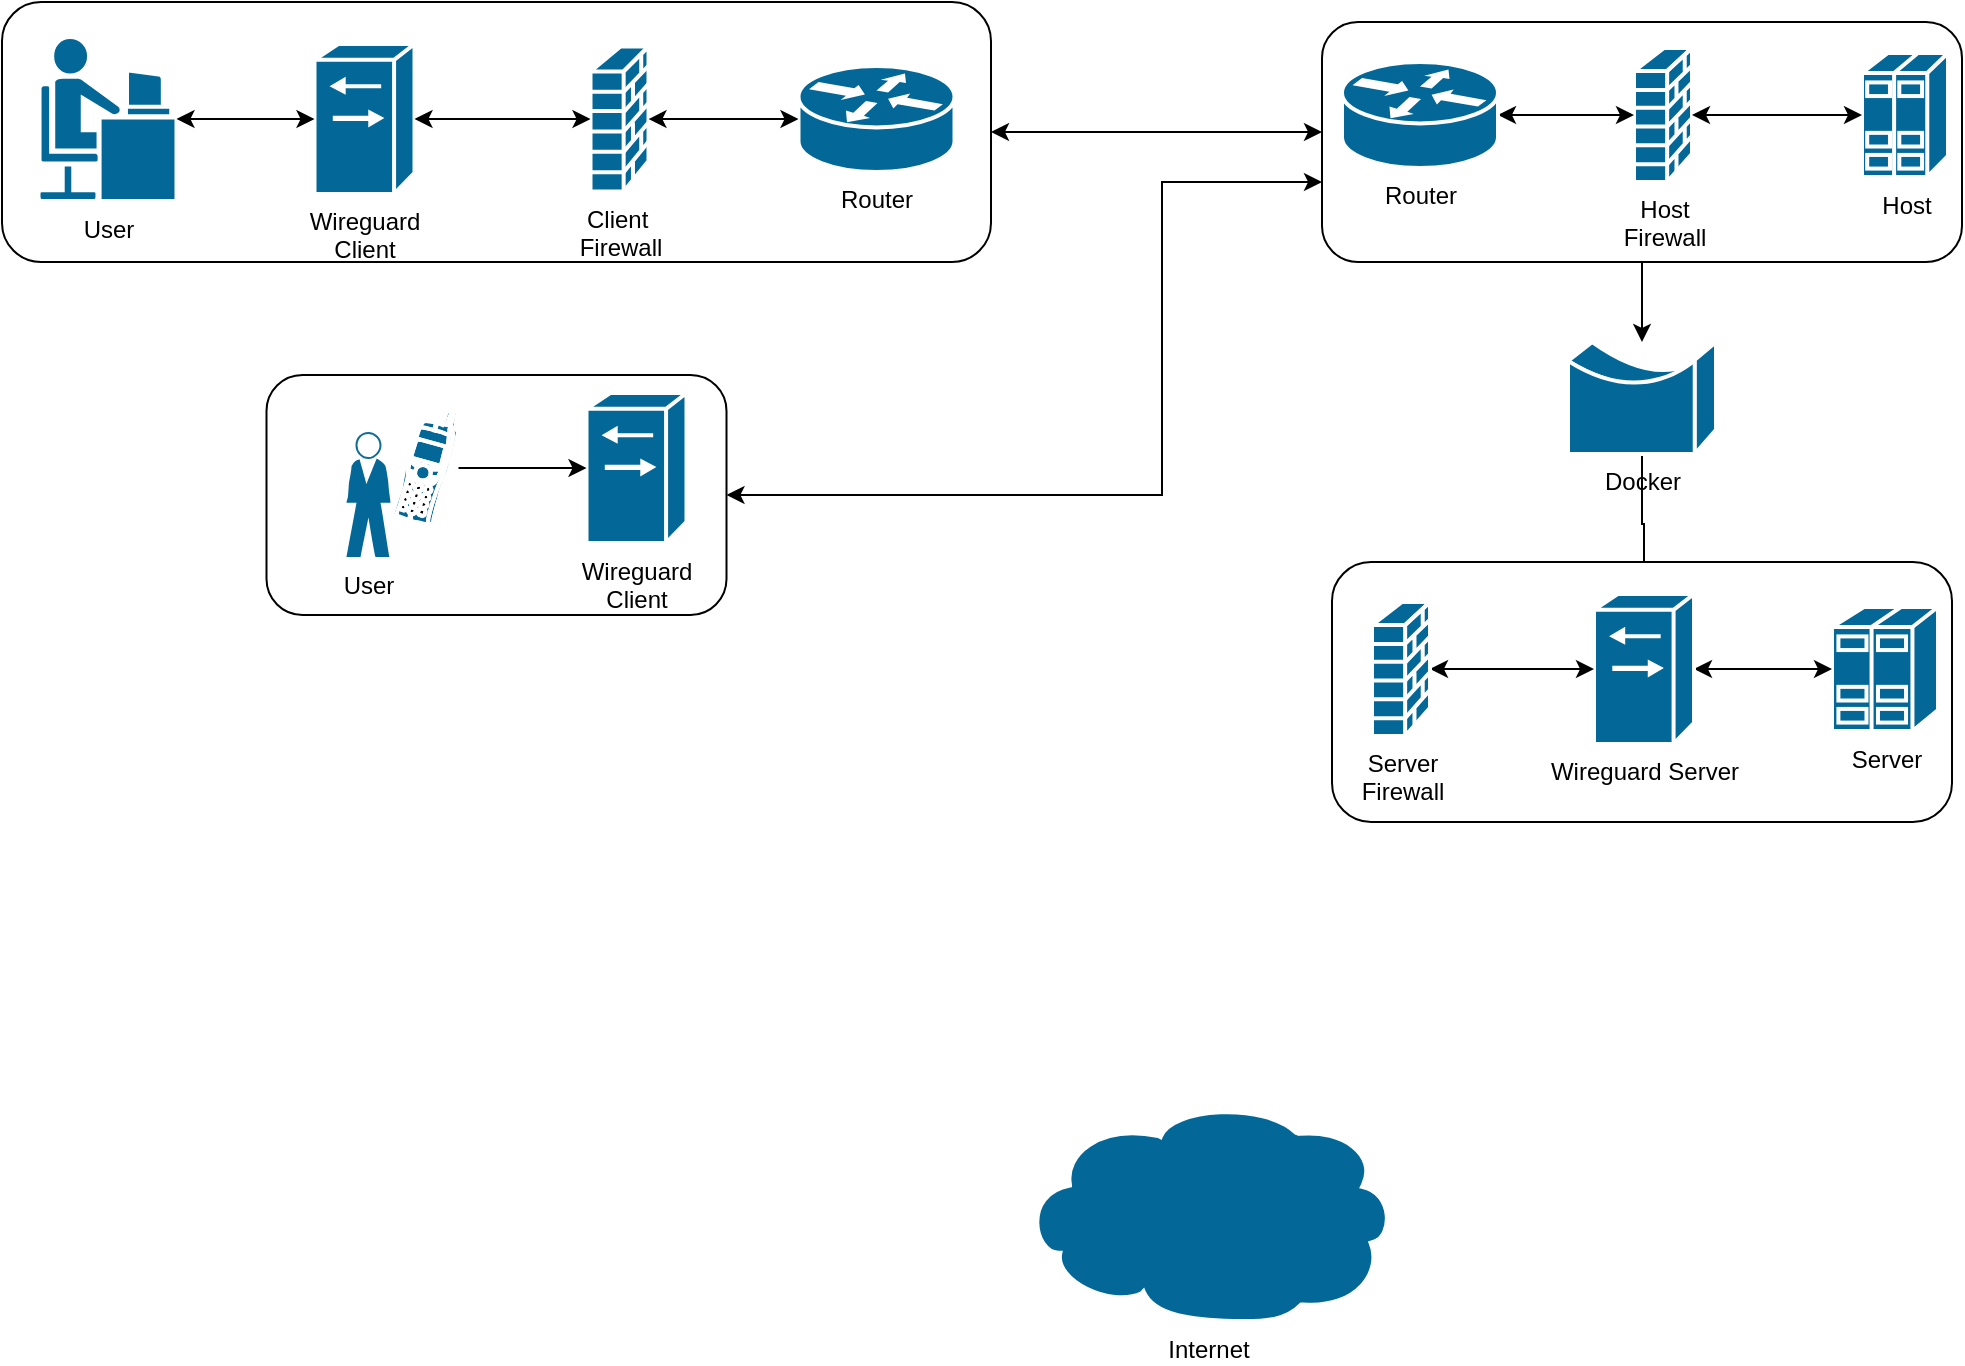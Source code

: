 <mxfile version="21.6.8" type="github">
  <diagram id="6a731a19-8d31-9384-78a2-239565b7b9f0" name="Page-1">
    <mxGraphModel dx="1057" dy="578" grid="1" gridSize="10" guides="1" tooltips="1" connect="1" arrows="1" fold="1" page="1" pageScale="1" pageWidth="827" pageHeight="1169" background="none" math="0" shadow="0">
      <root>
        <mxCell id="0" />
        <mxCell id="1" parent="0" />
        <mxCell id="pyfSCo66cifnsj62iawL-2275" value="&lt;div&gt;Internet&lt;/div&gt;" style="shape=mxgraph.cisco.storage.cloud;sketch=0;html=1;pointerEvents=1;dashed=0;fillColor=#036897;strokeColor=#ffffff;strokeWidth=2;verticalLabelPosition=bottom;verticalAlign=top;align=center;outlineConnect=0;" parent="1" vertex="1">
          <mxGeometry x="520" y="620" width="186" height="110" as="geometry" />
        </mxCell>
        <mxCell id="qMRLxm-rLrutaJmakqVO-35" value="" style="edgeStyle=orthogonalEdgeStyle;rounded=0;orthogonalLoop=1;jettySize=auto;html=1;" edge="1" parent="1" source="qMRLxm-rLrutaJmakqVO-5" target="pyfSCo66cifnsj62iawL-2263">
          <mxGeometry relative="1" as="geometry" />
        </mxCell>
        <mxCell id="qMRLxm-rLrutaJmakqVO-5" value="&lt;div&gt;Docker&lt;/div&gt;" style="shape=mxgraph.cisco.misc.bridge;sketch=0;html=1;pointerEvents=1;dashed=0;fillColor=#036897;strokeColor=#ffffff;strokeWidth=2;verticalLabelPosition=bottom;verticalAlign=top;align=center;outlineConnect=0;direction=east;" vertex="1" parent="1">
          <mxGeometry x="793" y="240" width="74" height="56" as="geometry" />
        </mxCell>
        <mxCell id="qMRLxm-rLrutaJmakqVO-20" value="" style="group" vertex="1" connectable="0" parent="1">
          <mxGeometry x="10" y="70" width="494.5" height="130" as="geometry" />
        </mxCell>
        <mxCell id="qMRLxm-rLrutaJmakqVO-37" style="edgeStyle=orthogonalEdgeStyle;rounded=0;orthogonalLoop=1;jettySize=auto;html=1;startArrow=classic;startFill=1;" edge="1" parent="qMRLxm-rLrutaJmakqVO-20" source="qMRLxm-rLrutaJmakqVO-15">
          <mxGeometry relative="1" as="geometry">
            <mxPoint x="660.0" y="65" as="targetPoint" />
          </mxGeometry>
        </mxCell>
        <mxCell id="qMRLxm-rLrutaJmakqVO-15" value="" style="rounded=1;whiteSpace=wrap;html=1;" vertex="1" parent="qMRLxm-rLrutaJmakqVO-20">
          <mxGeometry width="494.5" height="130" as="geometry" />
        </mxCell>
        <mxCell id="pyfSCo66cifnsj62iawL-2257" value="User" style="shape=mxgraph.cisco.people.androgenous_person;sketch=0;html=1;pointerEvents=1;dashed=0;fillColor=#036897;strokeColor=#ffffff;strokeWidth=2;verticalLabelPosition=bottom;verticalAlign=top;align=center;outlineConnect=0;" parent="qMRLxm-rLrutaJmakqVO-20" vertex="1">
          <mxGeometry x="18.25" y="17.5" width="69" height="82" as="geometry" />
        </mxCell>
        <mxCell id="pyfSCo66cifnsj62iawL-2261" value="&lt;div&gt;Wireguard&lt;/div&gt;&lt;div&gt;Client&lt;/div&gt;" style="shape=mxgraph.cisco.switches.generic_softswitch;sketch=0;html=1;pointerEvents=1;dashed=0;fillColor=#036897;strokeColor=#ffffff;strokeWidth=2;verticalLabelPosition=bottom;verticalAlign=top;align=center;outlineConnect=0;" parent="qMRLxm-rLrutaJmakqVO-20" vertex="1">
          <mxGeometry x="156.25" y="21" width="50" height="75" as="geometry" />
        </mxCell>
        <mxCell id="qMRLxm-rLrutaJmakqVO-16" value="" style="edgeStyle=orthogonalEdgeStyle;rounded=0;orthogonalLoop=1;jettySize=auto;html=1;startArrow=classic;startFill=1;" edge="1" parent="qMRLxm-rLrutaJmakqVO-20" source="pyfSCo66cifnsj62iawL-2257" target="pyfSCo66cifnsj62iawL-2261">
          <mxGeometry relative="1" as="geometry" />
        </mxCell>
        <mxCell id="pyfSCo66cifnsj62iawL-2284" value="&lt;div&gt;Client&amp;nbsp;&lt;/div&gt;&lt;div&gt;Firewall&lt;/div&gt;" style="shape=mxgraph.cisco.security.firewall;sketch=0;html=1;pointerEvents=1;dashed=0;fillColor=#036897;strokeColor=#ffffff;strokeWidth=2;verticalLabelPosition=bottom;verticalAlign=top;align=center;outlineConnect=0;" parent="qMRLxm-rLrutaJmakqVO-20" vertex="1">
          <mxGeometry x="294.25" y="22.25" width="29" height="72.5" as="geometry" />
        </mxCell>
        <mxCell id="qMRLxm-rLrutaJmakqVO-18" value="" style="edgeStyle=orthogonalEdgeStyle;rounded=0;orthogonalLoop=1;jettySize=auto;html=1;startArrow=classic;startFill=1;" edge="1" parent="qMRLxm-rLrutaJmakqVO-20" source="pyfSCo66cifnsj62iawL-2261" target="pyfSCo66cifnsj62iawL-2284">
          <mxGeometry relative="1" as="geometry" />
        </mxCell>
        <mxCell id="qMRLxm-rLrutaJmakqVO-17" value="Router" style="shape=mxgraph.cisco.routers.router;sketch=0;html=1;pointerEvents=1;dashed=0;fillColor=#036897;strokeColor=#ffffff;strokeWidth=2;verticalLabelPosition=bottom;verticalAlign=top;align=center;outlineConnect=0;" vertex="1" parent="qMRLxm-rLrutaJmakqVO-20">
          <mxGeometry x="398.25" y="32" width="78" height="53" as="geometry" />
        </mxCell>
        <mxCell id="qMRLxm-rLrutaJmakqVO-19" value="" style="edgeStyle=orthogonalEdgeStyle;rounded=0;orthogonalLoop=1;jettySize=auto;html=1;startArrow=classic;startFill=1;" edge="1" parent="qMRLxm-rLrutaJmakqVO-20" source="pyfSCo66cifnsj62iawL-2284" target="qMRLxm-rLrutaJmakqVO-17">
          <mxGeometry relative="1" as="geometry" />
        </mxCell>
        <mxCell id="qMRLxm-rLrutaJmakqVO-25" value="" style="group" vertex="1" connectable="0" parent="1">
          <mxGeometry x="142.25" y="256.5" width="230" height="120" as="geometry" />
        </mxCell>
        <mxCell id="qMRLxm-rLrutaJmakqVO-21" value="" style="rounded=1;whiteSpace=wrap;html=1;" vertex="1" parent="qMRLxm-rLrutaJmakqVO-25">
          <mxGeometry width="230" height="120" as="geometry" />
        </mxCell>
        <mxCell id="qMRLxm-rLrutaJmakqVO-11" value="" style="shape=mxgraph.cisco.modems_and_phones.cell_phone;sketch=0;html=1;pointerEvents=1;dashed=0;fillColor=#036897;strokeColor=#ffffff;strokeWidth=2;verticalLabelPosition=bottom;verticalAlign=top;align=center;outlineConnect=0;" vertex="1" parent="qMRLxm-rLrutaJmakqVO-25">
          <mxGeometry x="62" y="17.5" width="34" height="58" as="geometry" />
        </mxCell>
        <mxCell id="qMRLxm-rLrutaJmakqVO-12" value="User" style="shape=mxgraph.cisco.people.standing_man;sketch=0;html=1;pointerEvents=1;dashed=0;fillColor=#036897;strokeColor=#ffffff;strokeWidth=2;verticalLabelPosition=bottom;verticalAlign=top;align=center;outlineConnect=0;" vertex="1" parent="qMRLxm-rLrutaJmakqVO-25">
          <mxGeometry x="40" y="29" width="22" height="62" as="geometry" />
        </mxCell>
        <mxCell id="qMRLxm-rLrutaJmakqVO-13" value="&lt;div&gt;Wireguard&lt;/div&gt;&lt;div&gt;Client&lt;/div&gt;" style="shape=mxgraph.cisco.switches.generic_softswitch;sketch=0;html=1;pointerEvents=1;dashed=0;fillColor=#036897;strokeColor=#ffffff;strokeWidth=2;verticalLabelPosition=bottom;verticalAlign=top;align=center;outlineConnect=0;" vertex="1" parent="qMRLxm-rLrutaJmakqVO-25">
          <mxGeometry x="160" y="9" width="50" height="75" as="geometry" />
        </mxCell>
        <mxCell id="qMRLxm-rLrutaJmakqVO-22" value="" style="edgeStyle=orthogonalEdgeStyle;rounded=0;orthogonalLoop=1;jettySize=auto;html=1;" edge="1" parent="qMRLxm-rLrutaJmakqVO-25" source="qMRLxm-rLrutaJmakqVO-11" target="qMRLxm-rLrutaJmakqVO-13">
          <mxGeometry relative="1" as="geometry" />
        </mxCell>
        <mxCell id="qMRLxm-rLrutaJmakqVO-29" value="" style="group" vertex="1" connectable="0" parent="1">
          <mxGeometry x="670" y="80" width="320" height="120" as="geometry" />
        </mxCell>
        <mxCell id="qMRLxm-rLrutaJmakqVO-28" value="" style="rounded=1;whiteSpace=wrap;html=1;" vertex="1" parent="qMRLxm-rLrutaJmakqVO-29">
          <mxGeometry width="320" height="120" as="geometry" />
        </mxCell>
        <mxCell id="qMRLxm-rLrutaJmakqVO-1" value="&lt;div&gt;Host&lt;/div&gt;&lt;div&gt;Firewall&lt;/div&gt;" style="shape=mxgraph.cisco.security.firewall;sketch=0;html=1;pointerEvents=1;dashed=0;fillColor=#036897;strokeColor=#ffffff;strokeWidth=2;verticalLabelPosition=bottom;verticalAlign=top;align=center;outlineConnect=0;" vertex="1" parent="qMRLxm-rLrutaJmakqVO-29">
          <mxGeometry x="156" y="13" width="29" height="67" as="geometry" />
        </mxCell>
        <mxCell id="qMRLxm-rLrutaJmakqVO-2" value="&lt;div&gt;Host&lt;/div&gt;" style="shape=mxgraph.cisco.servers.standard_host;sketch=0;html=1;pointerEvents=1;dashed=0;fillColor=#036897;strokeColor=#ffffff;strokeWidth=2;verticalLabelPosition=bottom;verticalAlign=top;align=center;outlineConnect=0;" vertex="1" parent="qMRLxm-rLrutaJmakqVO-29">
          <mxGeometry x="270" y="15.5" width="43" height="62" as="geometry" />
        </mxCell>
        <mxCell id="qMRLxm-rLrutaJmakqVO-4" style="edgeStyle=orthogonalEdgeStyle;rounded=0;orthogonalLoop=1;jettySize=auto;html=1;startArrow=classic;startFill=1;" edge="1" parent="qMRLxm-rLrutaJmakqVO-29" source="qMRLxm-rLrutaJmakqVO-1" target="qMRLxm-rLrutaJmakqVO-2">
          <mxGeometry relative="1" as="geometry" />
        </mxCell>
        <mxCell id="qMRLxm-rLrutaJmakqVO-27" value="" style="edgeStyle=orthogonalEdgeStyle;rounded=0;orthogonalLoop=1;jettySize=auto;html=1;startArrow=classic;startFill=1;" edge="1" parent="qMRLxm-rLrutaJmakqVO-29" source="qMRLxm-rLrutaJmakqVO-26" target="qMRLxm-rLrutaJmakqVO-1">
          <mxGeometry relative="1" as="geometry" />
        </mxCell>
        <mxCell id="qMRLxm-rLrutaJmakqVO-26" value="Router" style="shape=mxgraph.cisco.routers.router;sketch=0;html=1;pointerEvents=1;dashed=0;fillColor=#036897;strokeColor=#ffffff;strokeWidth=2;verticalLabelPosition=bottom;verticalAlign=top;align=center;outlineConnect=0;" vertex="1" parent="qMRLxm-rLrutaJmakqVO-29">
          <mxGeometry x="10" y="20" width="78" height="53" as="geometry" />
        </mxCell>
        <mxCell id="qMRLxm-rLrutaJmakqVO-33" value="" style="group" vertex="1" connectable="0" parent="1">
          <mxGeometry x="675" y="350" width="310" height="130" as="geometry" />
        </mxCell>
        <mxCell id="qMRLxm-rLrutaJmakqVO-9" value="" style="rounded=1;whiteSpace=wrap;html=1;" vertex="1" parent="qMRLxm-rLrutaJmakqVO-33">
          <mxGeometry width="310" height="130" as="geometry" />
        </mxCell>
        <mxCell id="pyfSCo66cifnsj62iawL-2258" value="&lt;div&gt;Server&lt;/div&gt;" style="shape=mxgraph.cisco.servers.standard_host;sketch=0;html=1;pointerEvents=1;dashed=0;fillColor=#036897;strokeColor=#ffffff;strokeWidth=2;verticalLabelPosition=bottom;verticalAlign=top;align=center;outlineConnect=0;" parent="qMRLxm-rLrutaJmakqVO-33" vertex="1">
          <mxGeometry x="250" y="22.5" width="53" height="62" as="geometry" />
        </mxCell>
        <mxCell id="qMRLxm-rLrutaJmakqVO-32" value="" style="edgeStyle=orthogonalEdgeStyle;rounded=0;orthogonalLoop=1;jettySize=auto;html=1;startArrow=classic;startFill=1;" edge="1" parent="qMRLxm-rLrutaJmakqVO-33" source="pyfSCo66cifnsj62iawL-2263" target="pyfSCo66cifnsj62iawL-2258">
          <mxGeometry relative="1" as="geometry" />
        </mxCell>
        <mxCell id="pyfSCo66cifnsj62iawL-2263" value="&lt;div&gt;Wireguard Server&lt;br&gt;&lt;/div&gt;" style="shape=mxgraph.cisco.switches.generic_softswitch;sketch=0;html=1;pointerEvents=1;dashed=0;fillColor=#036897;strokeColor=#ffffff;strokeWidth=2;verticalLabelPosition=bottom;verticalAlign=top;align=center;outlineConnect=0;" parent="qMRLxm-rLrutaJmakqVO-33" vertex="1">
          <mxGeometry x="131" y="16" width="50" height="75" as="geometry" />
        </mxCell>
        <mxCell id="qMRLxm-rLrutaJmakqVO-31" value="" style="edgeStyle=orthogonalEdgeStyle;rounded=0;orthogonalLoop=1;jettySize=auto;html=1;startArrow=classic;startFill=1;" edge="1" parent="qMRLxm-rLrutaJmakqVO-33" source="pyfSCo66cifnsj62iawL-2269" target="pyfSCo66cifnsj62iawL-2263">
          <mxGeometry relative="1" as="geometry" />
        </mxCell>
        <mxCell id="pyfSCo66cifnsj62iawL-2269" value="&lt;div&gt;Server&lt;/div&gt;&lt;div&gt;Firewall&lt;/div&gt;" style="shape=mxgraph.cisco.security.firewall;sketch=0;html=1;pointerEvents=1;dashed=0;fillColor=#036897;strokeColor=#ffffff;strokeWidth=2;verticalLabelPosition=bottom;verticalAlign=top;align=center;outlineConnect=0;" parent="qMRLxm-rLrutaJmakqVO-33" vertex="1">
          <mxGeometry x="20" y="20" width="29" height="67" as="geometry" />
        </mxCell>
        <mxCell id="qMRLxm-rLrutaJmakqVO-36" value="" style="edgeStyle=orthogonalEdgeStyle;rounded=0;orthogonalLoop=1;jettySize=auto;html=1;" edge="1" parent="1" source="qMRLxm-rLrutaJmakqVO-28" target="qMRLxm-rLrutaJmakqVO-5">
          <mxGeometry relative="1" as="geometry" />
        </mxCell>
        <mxCell id="qMRLxm-rLrutaJmakqVO-38" style="edgeStyle=orthogonalEdgeStyle;rounded=0;orthogonalLoop=1;jettySize=auto;html=1;startArrow=classic;startFill=1;" edge="1" parent="1" source="qMRLxm-rLrutaJmakqVO-21">
          <mxGeometry relative="1" as="geometry">
            <mxPoint x="670" y="160" as="targetPoint" />
            <Array as="points">
              <mxPoint x="590" y="317" />
              <mxPoint x="590" y="160" />
              <mxPoint x="670" y="160" />
            </Array>
          </mxGeometry>
        </mxCell>
      </root>
    </mxGraphModel>
  </diagram>
</mxfile>
